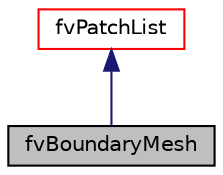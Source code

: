 digraph "fvBoundaryMesh"
{
  bgcolor="transparent";
  edge [fontname="Helvetica",fontsize="10",labelfontname="Helvetica",labelfontsize="10"];
  node [fontname="Helvetica",fontsize="10",shape=record];
  Node1 [label="fvBoundaryMesh",height=0.2,width=0.4,color="black", fillcolor="grey75", style="filled", fontcolor="black"];
  Node2 -> Node1 [dir="back",color="midnightblue",fontsize="10",style="solid",fontname="Helvetica"];
  Node2 [label="fvPatchList",height=0.2,width=0.4,color="red",URL="$a02077.html",tooltip="A templated 1D list of pointers to objects of type <T>, where the size of the array is known and used..."];
}
